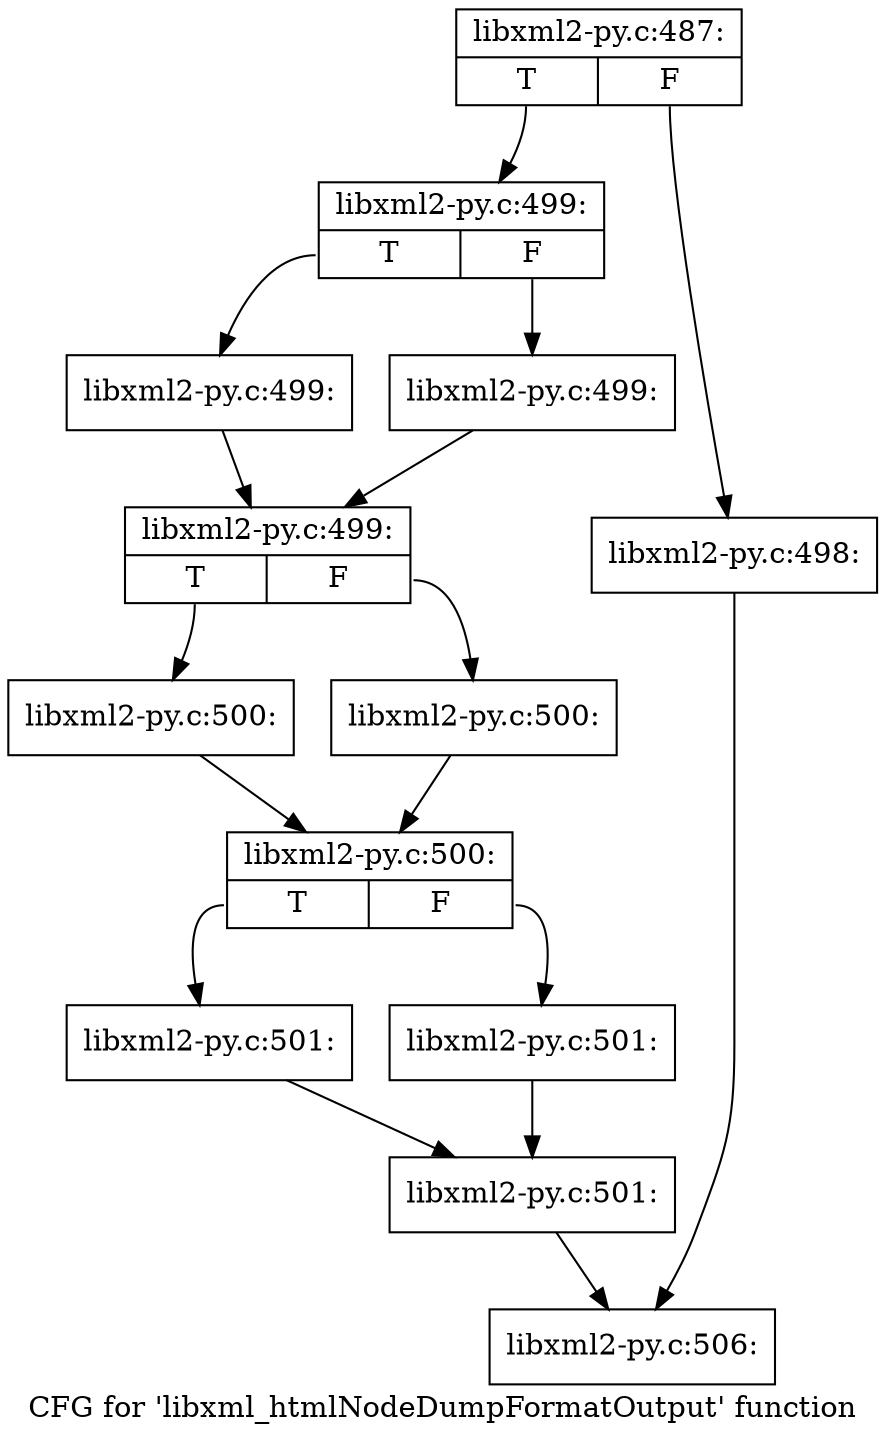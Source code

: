 digraph "CFG for 'libxml_htmlNodeDumpFormatOutput' function" {
	label="CFG for 'libxml_htmlNodeDumpFormatOutput' function";

	Node0x3c11360 [shape=record,label="{libxml2-py.c:487:|{<s0>T|<s1>F}}"];
	Node0x3c11360:s0 -> Node0x3c18170;
	Node0x3c11360:s1 -> Node0x3c18120;
	Node0x3c18120 [shape=record,label="{libxml2-py.c:498:}"];
	Node0x3c18120 -> Node0x3c15790;
	Node0x3c18170 [shape=record,label="{libxml2-py.c:499:|{<s0>T|<s1>F}}"];
	Node0x3c18170:s0 -> Node0x3c18b50;
	Node0x3c18170:s1 -> Node0x3c18ba0;
	Node0x3c18b50 [shape=record,label="{libxml2-py.c:499:}"];
	Node0x3c18b50 -> Node0x3c18bf0;
	Node0x3c18ba0 [shape=record,label="{libxml2-py.c:499:}"];
	Node0x3c18ba0 -> Node0x3c18bf0;
	Node0x3c18bf0 [shape=record,label="{libxml2-py.c:499:|{<s0>T|<s1>F}}"];
	Node0x3c18bf0:s0 -> Node0x3c19220;
	Node0x3c18bf0:s1 -> Node0x3c19270;
	Node0x3c19220 [shape=record,label="{libxml2-py.c:500:}"];
	Node0x3c19220 -> Node0x3c192c0;
	Node0x3c19270 [shape=record,label="{libxml2-py.c:500:}"];
	Node0x3c19270 -> Node0x3c192c0;
	Node0x3c192c0 [shape=record,label="{libxml2-py.c:500:|{<s0>T|<s1>F}}"];
	Node0x3c192c0:s0 -> Node0x3c19950;
	Node0x3c192c0:s1 -> Node0x3c199a0;
	Node0x3c19950 [shape=record,label="{libxml2-py.c:501:}"];
	Node0x3c19950 -> Node0x3c199f0;
	Node0x3c199a0 [shape=record,label="{libxml2-py.c:501:}"];
	Node0x3c199a0 -> Node0x3c199f0;
	Node0x3c199f0 [shape=record,label="{libxml2-py.c:501:}"];
	Node0x3c199f0 -> Node0x3c15790;
	Node0x3c15790 [shape=record,label="{libxml2-py.c:506:}"];
}
